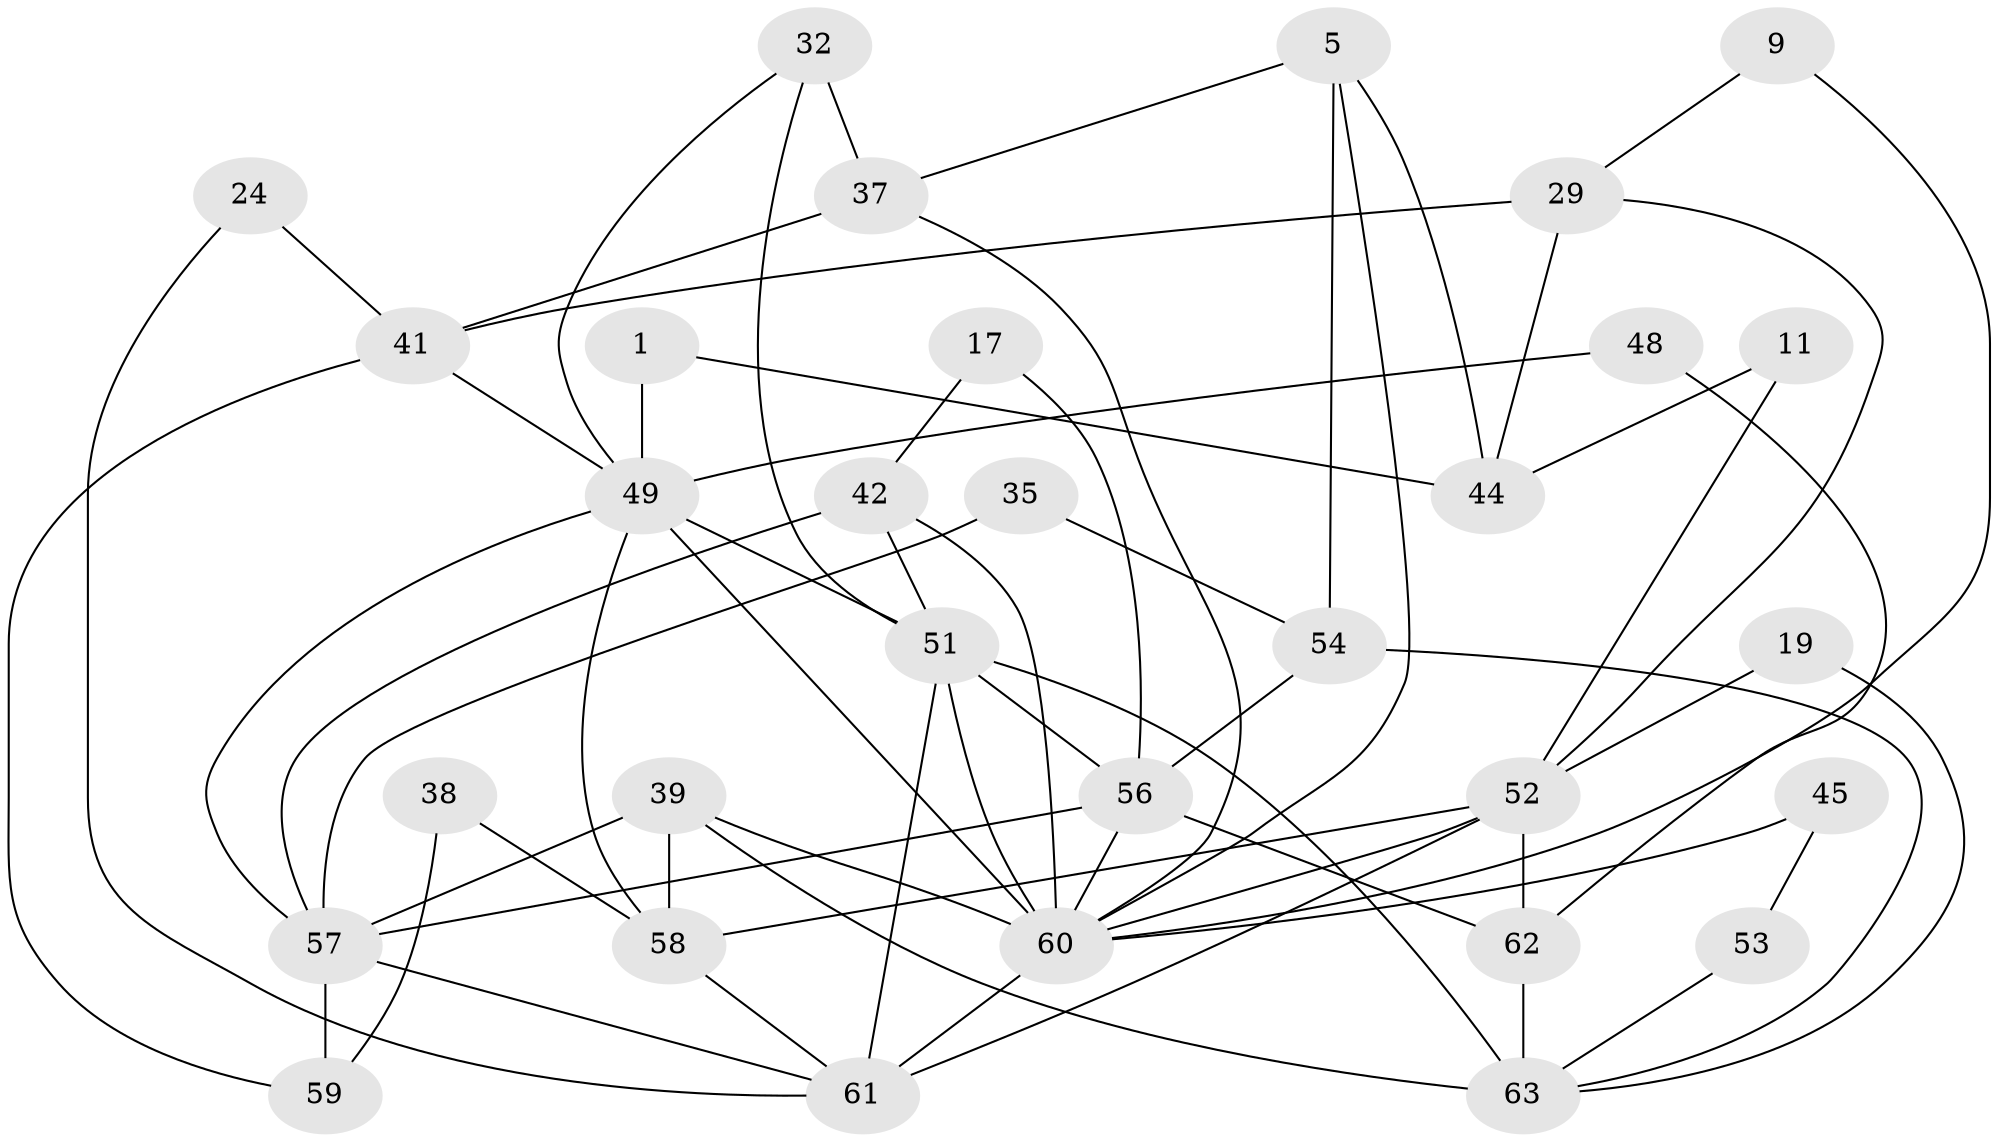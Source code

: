 // original degree distribution, {3: 0.2698412698412698, 6: 0.07936507936507936, 4: 0.31746031746031744, 2: 0.14285714285714285, 7: 0.07936507936507936, 5: 0.09523809523809523, 8: 0.015873015873015872}
// Generated by graph-tools (version 1.1) at 2025/52/03/09/25 04:52:05]
// undirected, 31 vertices, 64 edges
graph export_dot {
graph [start="1"]
  node [color=gray90,style=filled];
  1;
  5;
  9;
  11;
  17;
  19;
  24;
  29;
  32;
  35;
  37 [super="+13"];
  38;
  39 [super="+34+22"];
  41;
  42;
  44 [super="+10"];
  45 [super="+27"];
  48;
  49 [super="+23"];
  51 [super="+25+33"];
  52 [super="+30"];
  53;
  54 [super="+2"];
  56 [super="+28"];
  57 [super="+15+31+18"];
  58 [super="+26"];
  59;
  60 [super="+40+55"];
  61 [super="+12+21"];
  62;
  63 [super="+46"];
  1 -- 49 [weight=2];
  1 -- 44;
  5 -- 54;
  5 -- 37;
  5 -- 44;
  5 -- 60;
  9 -- 29;
  9 -- 60;
  11 -- 44;
  11 -- 52 [weight=2];
  17 -- 56;
  17 -- 42;
  19 -- 63;
  19 -- 52;
  24 -- 41;
  24 -- 61;
  29 -- 44 [weight=2];
  29 -- 41;
  29 -- 52;
  32 -- 37 [weight=2];
  32 -- 49;
  32 -- 51;
  35 -- 54;
  35 -- 57;
  37 -- 41 [weight=2];
  37 -- 60 [weight=2];
  38 -- 59;
  38 -- 58;
  39 -- 60 [weight=6];
  39 -- 63 [weight=2];
  39 -- 57 [weight=2];
  39 -- 58;
  41 -- 59;
  41 -- 49;
  42 -- 51;
  42 -- 57;
  42 -- 60;
  45 -- 53;
  45 -- 60 [weight=3];
  48 -- 62;
  48 -- 49;
  49 -- 60 [weight=4];
  49 -- 58;
  49 -- 57;
  49 -- 51;
  51 -- 61;
  51 -- 60 [weight=2];
  51 -- 63;
  51 -- 56;
  52 -- 62 [weight=2];
  52 -- 61;
  52 -- 60 [weight=4];
  52 -- 58;
  53 -- 63;
  54 -- 56;
  54 -- 63 [weight=2];
  56 -- 57;
  56 -- 62 [weight=2];
  56 -- 60;
  57 -- 61;
  57 -- 59;
  58 -- 61;
  60 -- 61 [weight=2];
  62 -- 63 [weight=2];
}
